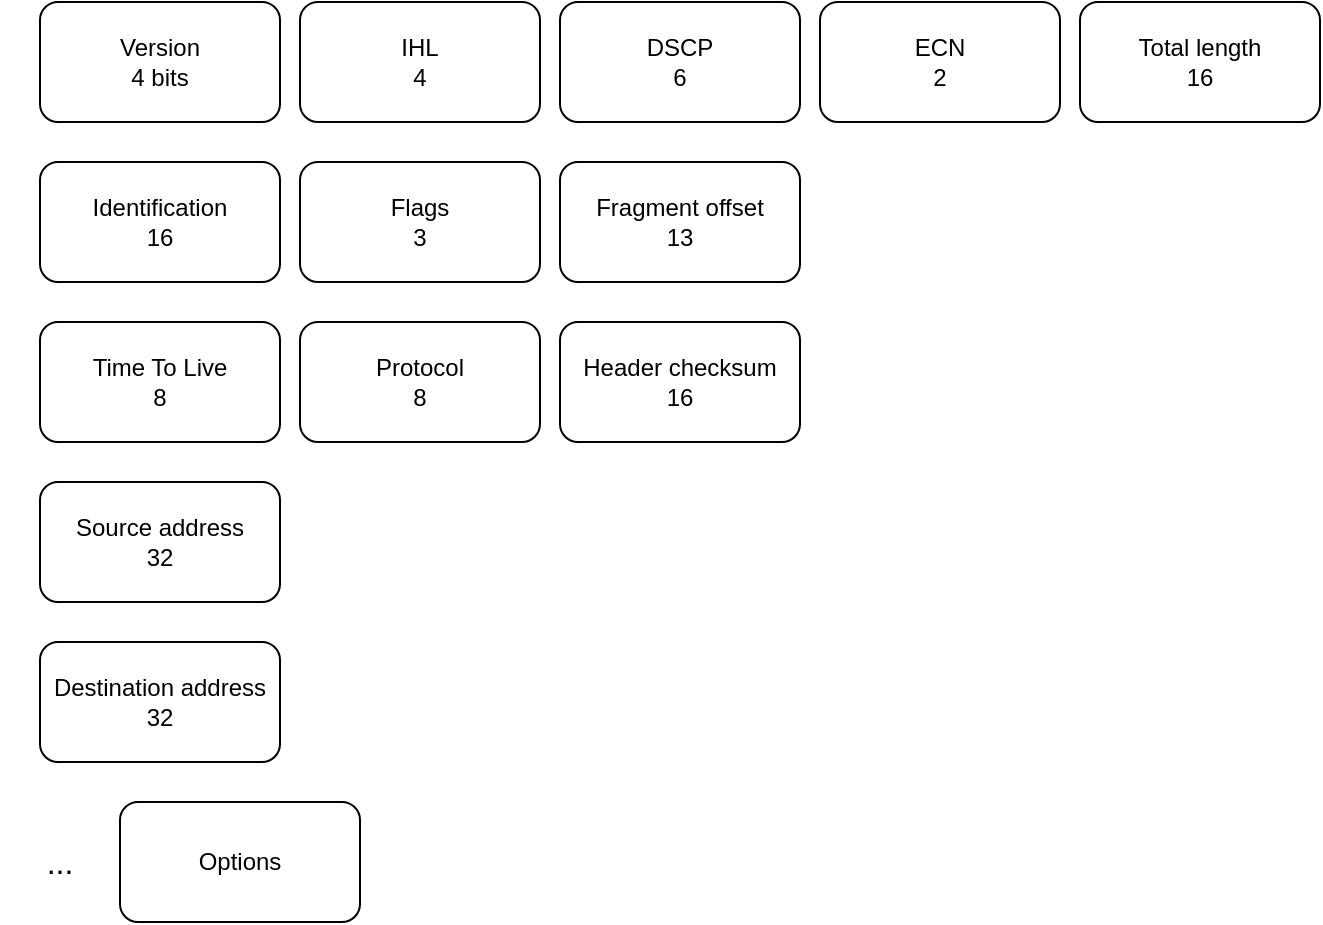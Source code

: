 <mxfile version="16.4.5" type="device"><diagram id="cUZ5B7rk0IIzCzEbYSJE" name="Page-1"><mxGraphModel dx="1102" dy="561" grid="1" gridSize="10" guides="1" tooltips="1" connect="1" arrows="1" fold="1" page="1" pageScale="1" pageWidth="850" pageHeight="1100" math="0" shadow="0"><root><mxCell id="0"/><mxCell id="1" parent="0"/><mxCell id="HtnzS5zuKNbDPBguT_IA-1" value="&lt;div&gt;Version&lt;/div&gt;&lt;div&gt;4 bits&lt;br&gt;&lt;/div&gt;" style="rounded=1;whiteSpace=wrap;html=1;" vertex="1" parent="1"><mxGeometry x="120" y="100" width="120" height="60" as="geometry"/></mxCell><mxCell id="HtnzS5zuKNbDPBguT_IA-2" value="&lt;div&gt;IHL&lt;/div&gt;&lt;div&gt;4&lt;br&gt;&lt;/div&gt;" style="rounded=1;whiteSpace=wrap;html=1;" vertex="1" parent="1"><mxGeometry x="250" y="100" width="120" height="60" as="geometry"/></mxCell><mxCell id="HtnzS5zuKNbDPBguT_IA-3" value="&lt;div&gt;DSCP&lt;/div&gt;&lt;div&gt;6&lt;br&gt;&lt;/div&gt;" style="rounded=1;whiteSpace=wrap;html=1;" vertex="1" parent="1"><mxGeometry x="380" y="100" width="120" height="60" as="geometry"/></mxCell><mxCell id="HtnzS5zuKNbDPBguT_IA-4" value="ECN&lt;br&gt;2" style="rounded=1;whiteSpace=wrap;html=1;" vertex="1" parent="1"><mxGeometry x="510" y="100" width="120" height="60" as="geometry"/></mxCell><mxCell id="HtnzS5zuKNbDPBguT_IA-5" value="&lt;div&gt;Total length&lt;/div&gt;&lt;div&gt;16&lt;br&gt;&lt;/div&gt;" style="rounded=1;whiteSpace=wrap;html=1;" vertex="1" parent="1"><mxGeometry x="640" y="100" width="120" height="60" as="geometry"/></mxCell><mxCell id="HtnzS5zuKNbDPBguT_IA-6" value="&lt;div&gt;Identification&lt;/div&gt;&lt;div&gt;16&lt;br&gt;&lt;/div&gt;" style="rounded=1;whiteSpace=wrap;html=1;" vertex="1" parent="1"><mxGeometry x="120" y="180" width="120" height="60" as="geometry"/></mxCell><mxCell id="HtnzS5zuKNbDPBguT_IA-7" value="Flags&lt;br&gt;3" style="rounded=1;whiteSpace=wrap;html=1;" vertex="1" parent="1"><mxGeometry x="250" y="180" width="120" height="60" as="geometry"/></mxCell><mxCell id="HtnzS5zuKNbDPBguT_IA-8" value="&lt;div&gt;Fragment offset&lt;/div&gt;&lt;div&gt;13&lt;br&gt;&lt;/div&gt;" style="rounded=1;whiteSpace=wrap;html=1;" vertex="1" parent="1"><mxGeometry x="380" y="180" width="120" height="60" as="geometry"/></mxCell><mxCell id="HtnzS5zuKNbDPBguT_IA-9" value="&lt;div&gt;Time To Live&lt;/div&gt;&lt;div&gt;8&lt;br&gt;&lt;/div&gt;" style="rounded=1;whiteSpace=wrap;html=1;" vertex="1" parent="1"><mxGeometry x="120" y="260" width="120" height="60" as="geometry"/></mxCell><mxCell id="HtnzS5zuKNbDPBguT_IA-10" value="&lt;div&gt;Protocol&lt;/div&gt;&lt;div&gt;8&lt;br&gt;&lt;/div&gt;" style="rounded=1;whiteSpace=wrap;html=1;" vertex="1" parent="1"><mxGeometry x="250" y="260" width="120" height="60" as="geometry"/></mxCell><mxCell id="HtnzS5zuKNbDPBguT_IA-11" value="&lt;div&gt;Header checksum&lt;br&gt;&lt;/div&gt;&lt;div&gt;16&lt;br&gt;&lt;/div&gt;" style="rounded=1;whiteSpace=wrap;html=1;" vertex="1" parent="1"><mxGeometry x="380" y="260" width="120" height="60" as="geometry"/></mxCell><mxCell id="HtnzS5zuKNbDPBguT_IA-12" value="&lt;div&gt;Source address&lt;/div&gt;&lt;div&gt;32&lt;br&gt;&lt;/div&gt;" style="rounded=1;whiteSpace=wrap;html=1;" vertex="1" parent="1"><mxGeometry x="120" y="340" width="120" height="60" as="geometry"/></mxCell><mxCell id="HtnzS5zuKNbDPBguT_IA-13" value="&lt;div&gt;Destination address&lt;/div&gt;&lt;div&gt;32&lt;br&gt;&lt;/div&gt;" style="rounded=1;whiteSpace=wrap;html=1;" vertex="1" parent="1"><mxGeometry x="120" y="420" width="120" height="60" as="geometry"/></mxCell><mxCell id="HtnzS5zuKNbDPBguT_IA-14" value="Options" style="rounded=1;whiteSpace=wrap;html=1;" vertex="1" parent="1"><mxGeometry x="160" y="500" width="120" height="60" as="geometry"/></mxCell><mxCell id="HtnzS5zuKNbDPBguT_IA-15" value="&lt;font style=&quot;font-size: 16px&quot;&gt;...&lt;/font&gt;" style="text;html=1;strokeColor=none;fillColor=none;align=center;verticalAlign=middle;whiteSpace=wrap;rounded=0;" vertex="1" parent="1"><mxGeometry x="100" y="515" width="60" height="30" as="geometry"/></mxCell></root></mxGraphModel></diagram></mxfile>